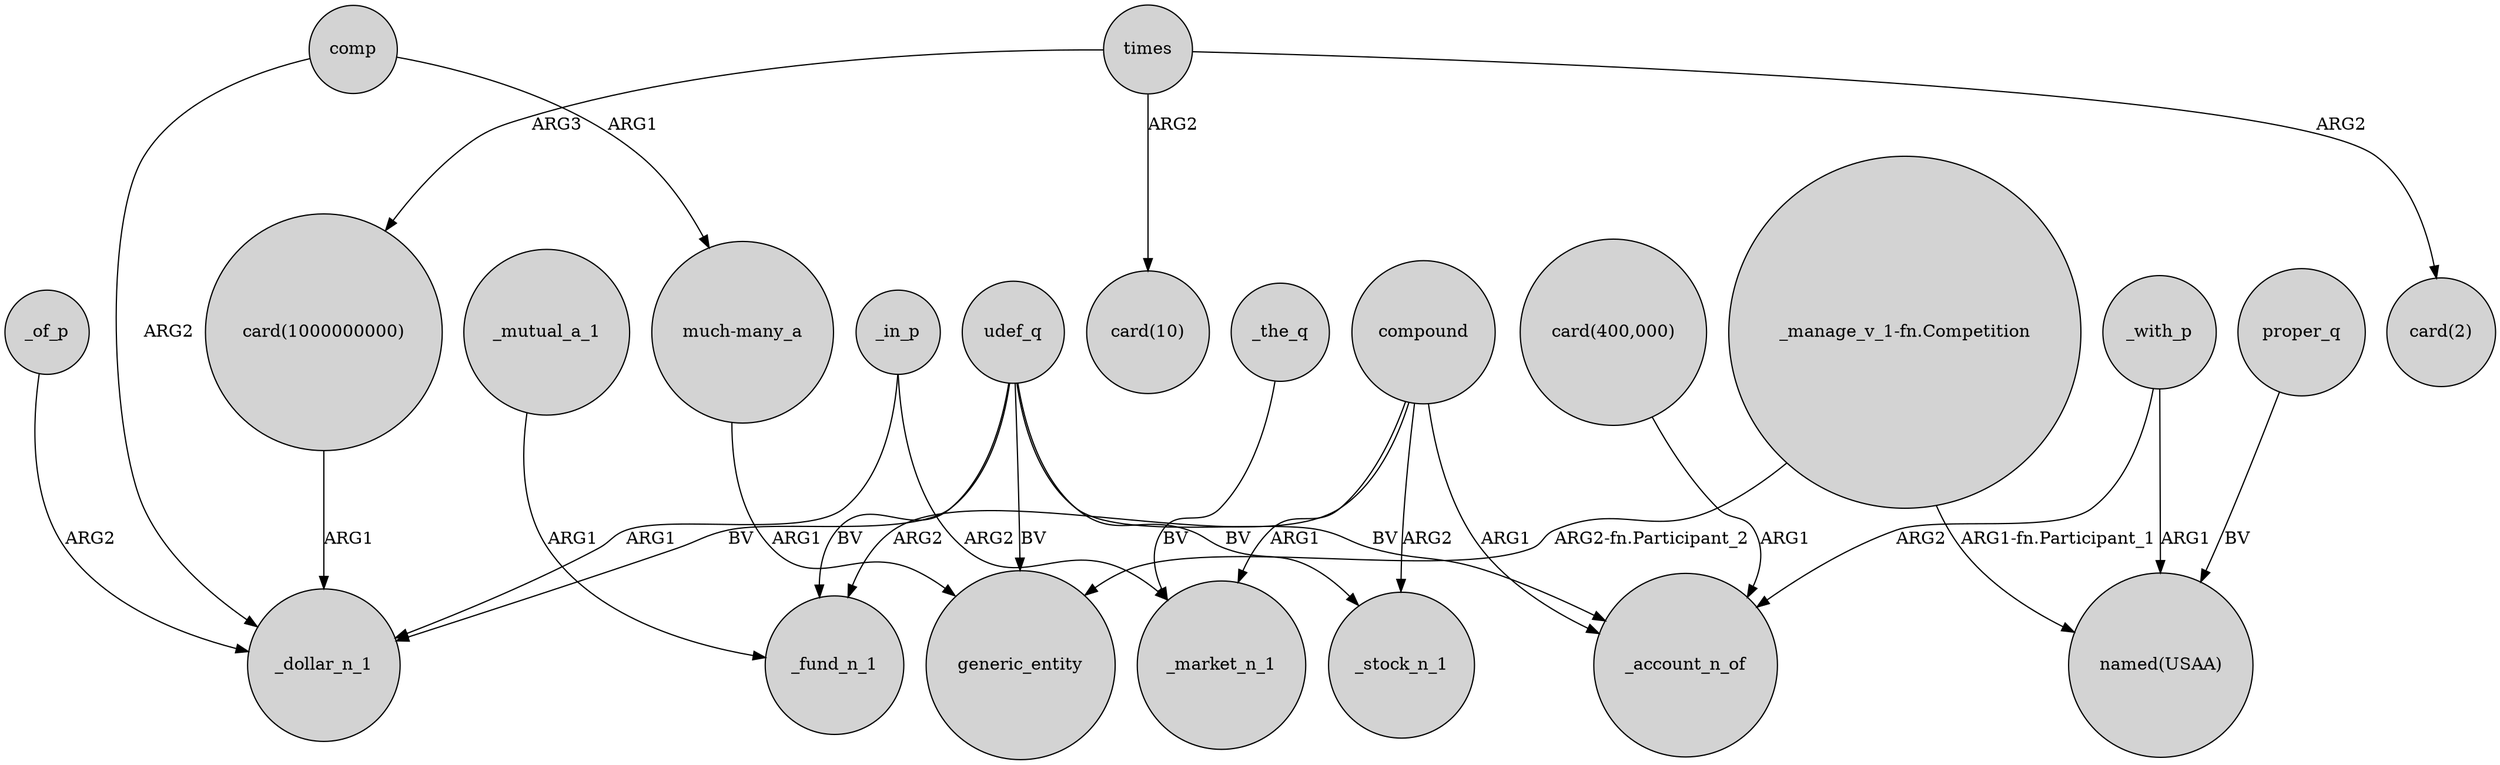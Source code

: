 digraph {
	node [shape=circle style=filled]
	"card(1000000000)" -> _dollar_n_1 [label=ARG1]
	compound -> _fund_n_1 [label=ARG2]
	times -> "card(10)" [label=ARG2]
	comp -> _dollar_n_1 [label=ARG2]
	udef_q -> _fund_n_1 [label=BV]
	udef_q -> _account_n_of [label=BV]
	times -> "card(1000000000)" [label=ARG3]
	udef_q -> generic_entity [label=BV]
	_the_q -> _market_n_1 [label=BV]
	_in_p -> _dollar_n_1 [label=ARG1]
	comp -> "much-many_a" [label=ARG1]
	udef_q -> _stock_n_1 [label=BV]
	_in_p -> _market_n_1 [label=ARG2]
	_with_p -> "named(USAA)" [label=ARG1]
	"much-many_a" -> generic_entity [label=ARG1]
	proper_q -> "named(USAA)" [label=BV]
	compound -> _stock_n_1 [label=ARG2]
	udef_q -> _dollar_n_1 [label=BV]
	"_manage_v_1-fn.Competition" -> generic_entity [label="ARG2-fn.Participant_2"]
	_mutual_a_1 -> _fund_n_1 [label=ARG1]
	"_manage_v_1-fn.Competition" -> "named(USAA)" [label="ARG1-fn.Participant_1"]
	_of_p -> _dollar_n_1 [label=ARG2]
	compound -> _market_n_1 [label=ARG1]
	_with_p -> _account_n_of [label=ARG2]
	compound -> _account_n_of [label=ARG1]
	"card(400,000)" -> _account_n_of [label=ARG1]
	times -> "card(2)" [label=ARG2]
}
